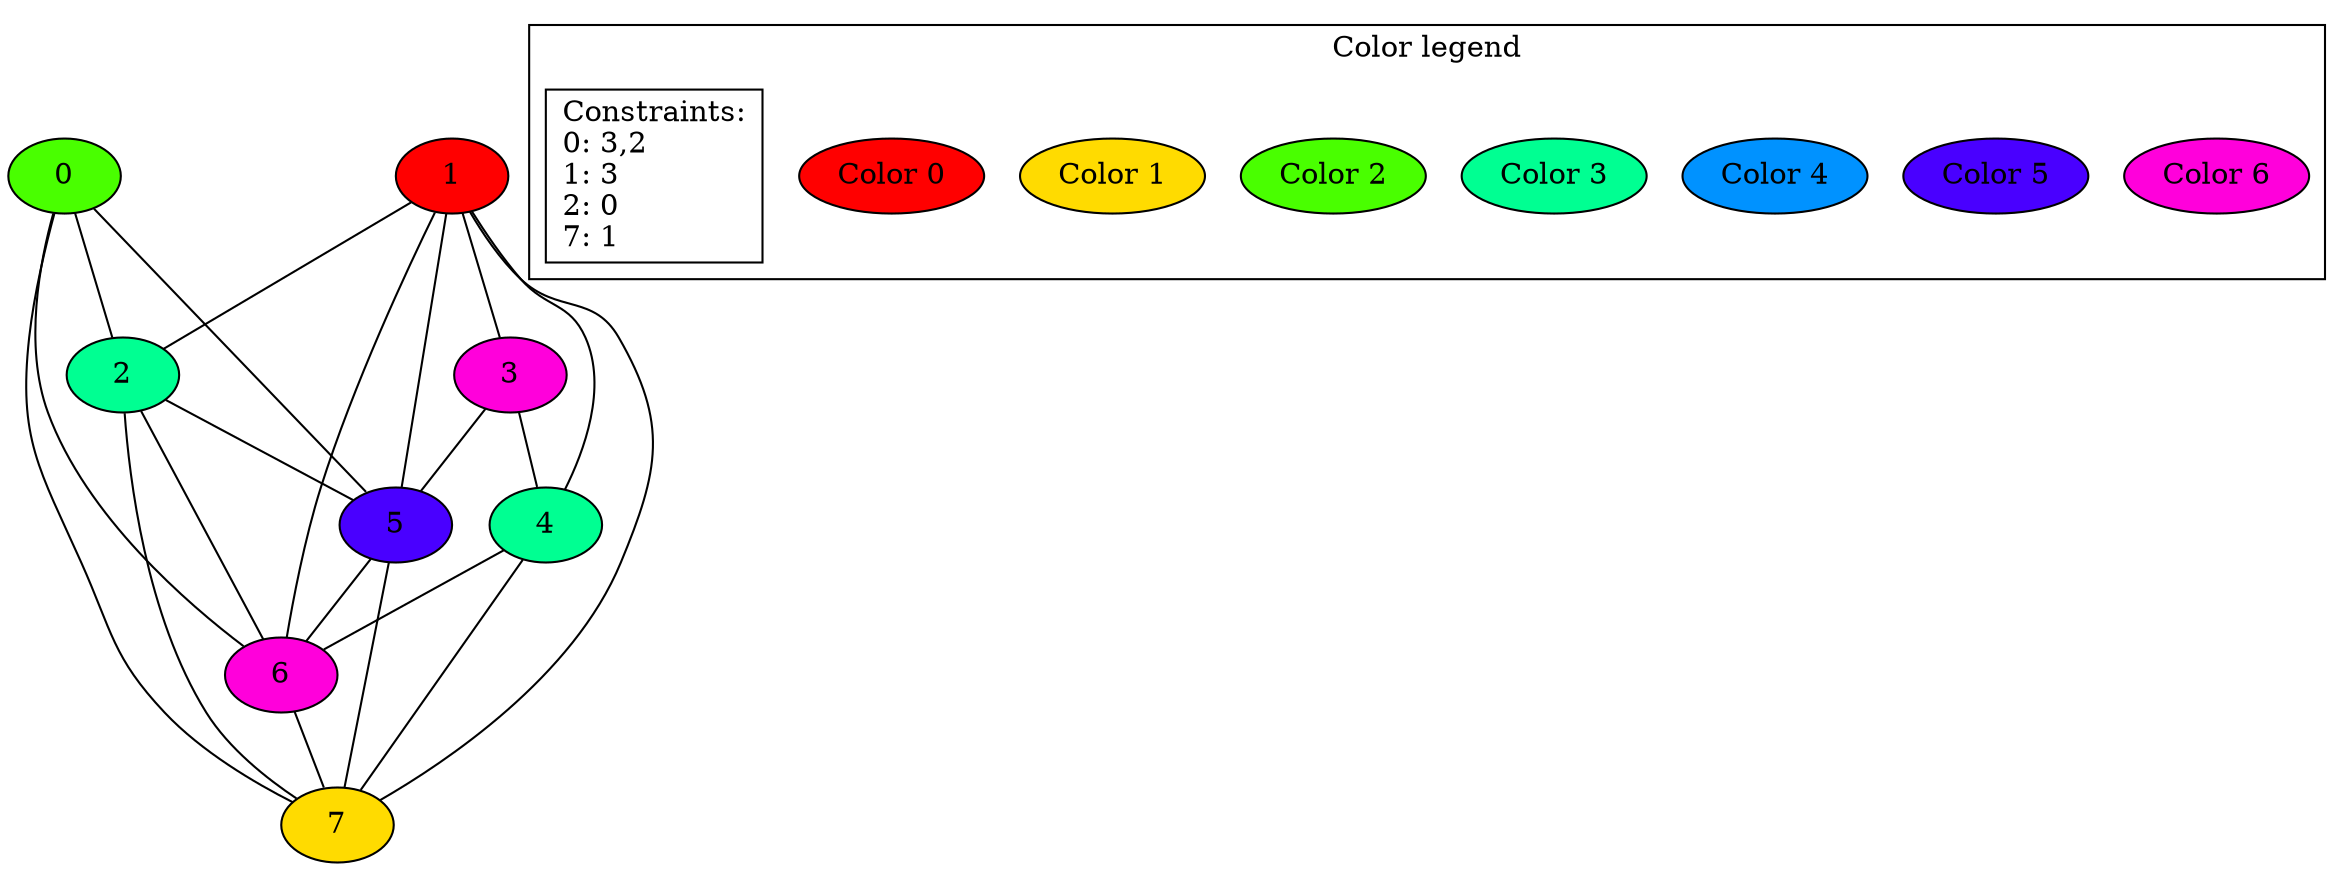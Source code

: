 strict graph partially_evolved {
	0 [style="filled"; fillcolor="0.285714 1.0 1.0"]
	1 [style="filled"; fillcolor="0 1.0 1.0"]
	2 [style="filled"; fillcolor="0.428571 1.0 1.0"]
	3 [style="filled"; fillcolor="0.857143 1.0 1.0"]
	4 [style="filled"; fillcolor="0.428571 1.0 1.0"]
	5 [style="filled"; fillcolor="0.714286 1.0 1.0"]
	6 [style="filled"; fillcolor="0.857143 1.0 1.0"]
	7 [style="filled"; fillcolor="0.142857 1.0 1.0"]
	0 -- 2
	0 -- 7
	0 -- 5
	0 -- 6
	1 -- 6
	1 -- 3
	1 -- 4
	1 -- 2
	1 -- 5
	1 -- 7
	2 -- 5
	2 -- 0
	2 -- 6
	2 -- 7
	2 -- 1
	3 -- 1
	3 -- 5
	3 -- 4
	4 -- 7
	4 -- 1
	4 -- 3
	4 -- 6
	5 -- 3
	5 -- 2
	5 -- 0
	5 -- 6
	5 -- 1
	5 -- 7
	6 -- 1
	6 -- 2
	6 -- 7
	6 -- 4
	6 -- 5
	6 -- 0
	7 -- 0
	7 -- 4
	7 -- 6
	7 -- 2
	7 -- 5
	7 -- 1
	subgraph clusterlegend {
		label="Color legend";
		shape=rectangle
		"Color 6" [style="filled"; fillcolor="0.857143 1.0 1.0"]
		"Color 5" [style="filled"; fillcolor="0.714286 1.0 1.0"]
		"Color 4" [style="filled"; fillcolor="0.571429 1.0 1.0"]
		"Color 3" [style="filled"; fillcolor="0.428571 1.0 1.0"]
		"Color 2" [style="filled"; fillcolor="0.285714 1.0 1.0"]
		"Color 1" [style="filled"; fillcolor="0.142857 1.0 1.0"]
		"Color 0" [style="filled"; fillcolor="0 1.0 1.0"]
		"Constraints:
0: 3,2\l1: 3\l2: 0\l7: 1\l" [shape=box]
	}
}
